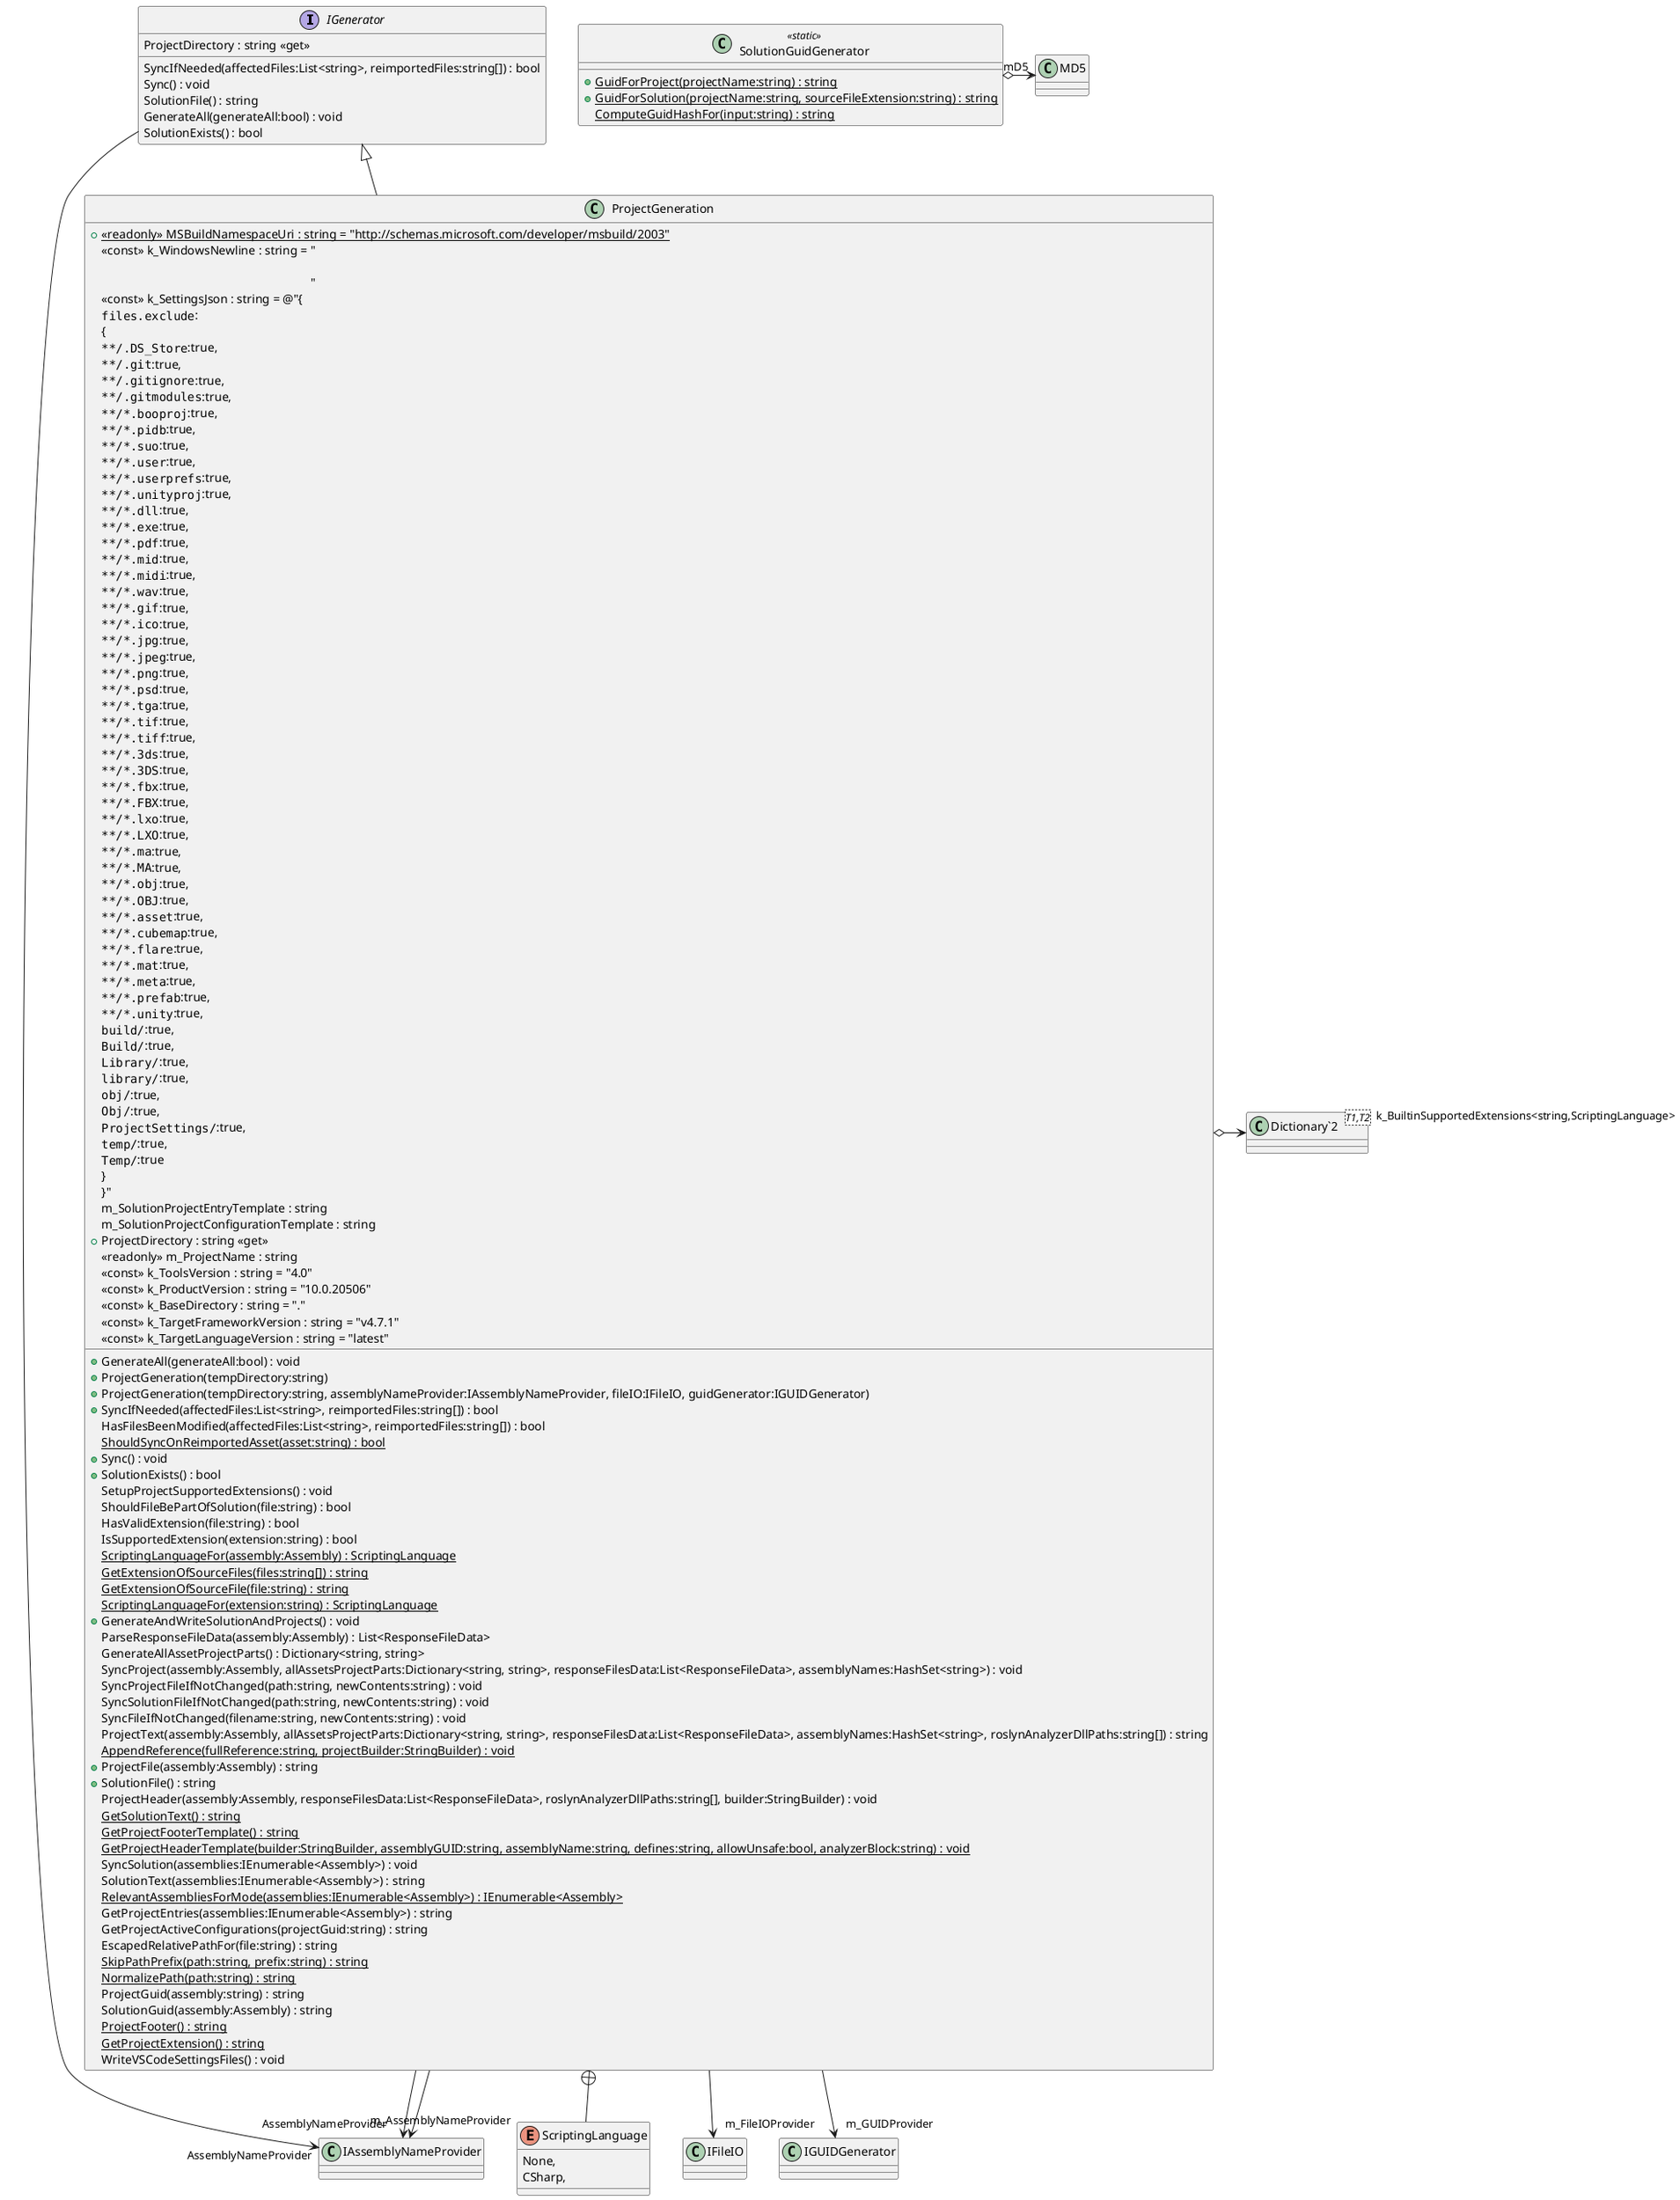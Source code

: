 @startuml
interface IGenerator {
    SyncIfNeeded(affectedFiles:List<string>, reimportedFiles:string[]) : bool
    Sync() : void
    SolutionFile() : string
    ProjectDirectory : string <<get>>
    GenerateAll(generateAll:bool) : void
    SolutionExists() : bool
}
class ProjectGeneration {
    + {static} <<readonly>> MSBuildNamespaceUri : string = "http://schemas.microsoft.com/developer/msbuild/2003"
    <<const>> k_WindowsNewline : string = "\r\n"
    <<const>> k_SettingsJson : string = @"{
    ""files.exclude"":
    {
        ""**/.DS_Store"":true,
        ""**/.git"":true,
        ""**/.gitignore"":true,
        ""**/.gitmodules"":true,
        ""**/*.booproj"":true,
        ""**/*.pidb"":true,
        ""**/*.suo"":true,
        ""**/*.user"":true,
        ""**/*.userprefs"":true,
        ""**/*.unityproj"":true,
        ""**/*.dll"":true,
        ""**/*.exe"":true,
        ""**/*.pdf"":true,
        ""**/*.mid"":true,
        ""**/*.midi"":true,
        ""**/*.wav"":true,
        ""**/*.gif"":true,
        ""**/*.ico"":true,
        ""**/*.jpg"":true,
        ""**/*.jpeg"":true,
        ""**/*.png"":true,
        ""**/*.psd"":true,
        ""**/*.tga"":true,
        ""**/*.tif"":true,
        ""**/*.tiff"":true,
        ""**/*.3ds"":true,
        ""**/*.3DS"":true,
        ""**/*.fbx"":true,
        ""**/*.FBX"":true,
        ""**/*.lxo"":true,
        ""**/*.LXO"":true,
        ""**/*.ma"":true,
        ""**/*.MA"":true,
        ""**/*.obj"":true,
        ""**/*.OBJ"":true,
        ""**/*.asset"":true,
        ""**/*.cubemap"":true,
        ""**/*.flare"":true,
        ""**/*.mat"":true,
        ""**/*.meta"":true,
        ""**/*.prefab"":true,
        ""**/*.unity"":true,
        ""build/"":true,
        ""Build/"":true,
        ""Library/"":true,
        ""library/"":true,
        ""obj/"":true,
        ""Obj/"":true,
        ""ProjectSettings/"":true,
        ""temp/"":true,
        ""Temp/"":true
    &#125;
}"
    m_SolutionProjectEntryTemplate : string
    m_SolutionProjectConfigurationTemplate : string
    + ProjectDirectory : string <<get>>
    + GenerateAll(generateAll:bool) : void
    <<readonly>> m_ProjectName : string
    <<const>> k_ToolsVersion : string = "4.0"
    <<const>> k_ProductVersion : string = "10.0.20506"
    <<const>> k_BaseDirectory : string = "."
    <<const>> k_TargetFrameworkVersion : string = "v4.7.1"
    <<const>> k_TargetLanguageVersion : string = "latest"
    + ProjectGeneration(tempDirectory:string)
    + ProjectGeneration(tempDirectory:string, assemblyNameProvider:IAssemblyNameProvider, fileIO:IFileIO, guidGenerator:IGUIDGenerator)
    + SyncIfNeeded(affectedFiles:List<string>, reimportedFiles:string[]) : bool
    HasFilesBeenModified(affectedFiles:List<string>, reimportedFiles:string[]) : bool
    {static} ShouldSyncOnReimportedAsset(asset:string) : bool
    + Sync() : void
    + SolutionExists() : bool
    SetupProjectSupportedExtensions() : void
    ShouldFileBePartOfSolution(file:string) : bool
    HasValidExtension(file:string) : bool
    IsSupportedExtension(extension:string) : bool
    {static} ScriptingLanguageFor(assembly:Assembly) : ScriptingLanguage
    {static} GetExtensionOfSourceFiles(files:string[]) : string
    {static} GetExtensionOfSourceFile(file:string) : string
    {static} ScriptingLanguageFor(extension:string) : ScriptingLanguage
    + GenerateAndWriteSolutionAndProjects() : void
    ParseResponseFileData(assembly:Assembly) : List<ResponseFileData>
    GenerateAllAssetProjectParts() : Dictionary<string, string>
    SyncProject(assembly:Assembly, allAssetsProjectParts:Dictionary<string, string>, responseFilesData:List<ResponseFileData>, assemblyNames:HashSet<string>) : void
    SyncProjectFileIfNotChanged(path:string, newContents:string) : void
    SyncSolutionFileIfNotChanged(path:string, newContents:string) : void
    SyncFileIfNotChanged(filename:string, newContents:string) : void
    ProjectText(assembly:Assembly, allAssetsProjectParts:Dictionary<string, string>, responseFilesData:List<ResponseFileData>, assemblyNames:HashSet<string>, roslynAnalyzerDllPaths:string[]) : string
    {static} AppendReference(fullReference:string, projectBuilder:StringBuilder) : void
    + ProjectFile(assembly:Assembly) : string
    + SolutionFile() : string
    ProjectHeader(assembly:Assembly, responseFilesData:List<ResponseFileData>, roslynAnalyzerDllPaths:string[], builder:StringBuilder) : void
    {static} GetSolutionText() : string
    {static} GetProjectFooterTemplate() : string
    {static} GetProjectHeaderTemplate(builder:StringBuilder, assemblyGUID:string, assemblyName:string, defines:string, allowUnsafe:bool, analyzerBlock:string) : void
    SyncSolution(assemblies:IEnumerable<Assembly>) : void
    SolutionText(assemblies:IEnumerable<Assembly>) : string
    {static} RelevantAssembliesForMode(assemblies:IEnumerable<Assembly>) : IEnumerable<Assembly>
    GetProjectEntries(assemblies:IEnumerable<Assembly>) : string
    GetProjectActiveConfigurations(projectGuid:string) : string
    EscapedRelativePathFor(file:string) : string
    {static} SkipPathPrefix(path:string, prefix:string) : string
    {static} NormalizePath(path:string) : string
    ProjectGuid(assembly:string) : string
    SolutionGuid(assembly:Assembly) : string
    {static} ProjectFooter() : string
    {static} GetProjectExtension() : string
    WriteVSCodeSettingsFiles() : void
}
class SolutionGuidGenerator <<static>> {
    + {static} GuidForProject(projectName:string) : string
    + {static} GuidForSolution(projectName:string, sourceFileExtension:string) : string
    {static} ComputeGuidHashFor(input:string) : string
}
enum ScriptingLanguage {
    None,
    CSharp,
}
class "Dictionary`2"<T1,T2> {
}
IGenerator --> "AssemblyNameProvider" IAssemblyNameProvider
IGenerator <|-- ProjectGeneration
ProjectGeneration o-> "k_BuiltinSupportedExtensions<string,ScriptingLanguage>" "Dictionary`2"
ProjectGeneration --> "AssemblyNameProvider" IAssemblyNameProvider
ProjectGeneration --> "m_AssemblyNameProvider" IAssemblyNameProvider
ProjectGeneration --> "m_FileIOProvider" IFileIO
ProjectGeneration --> "m_GUIDProvider" IGUIDGenerator
SolutionGuidGenerator o-> "mD5" MD5
ProjectGeneration +-- ScriptingLanguage
@enduml
